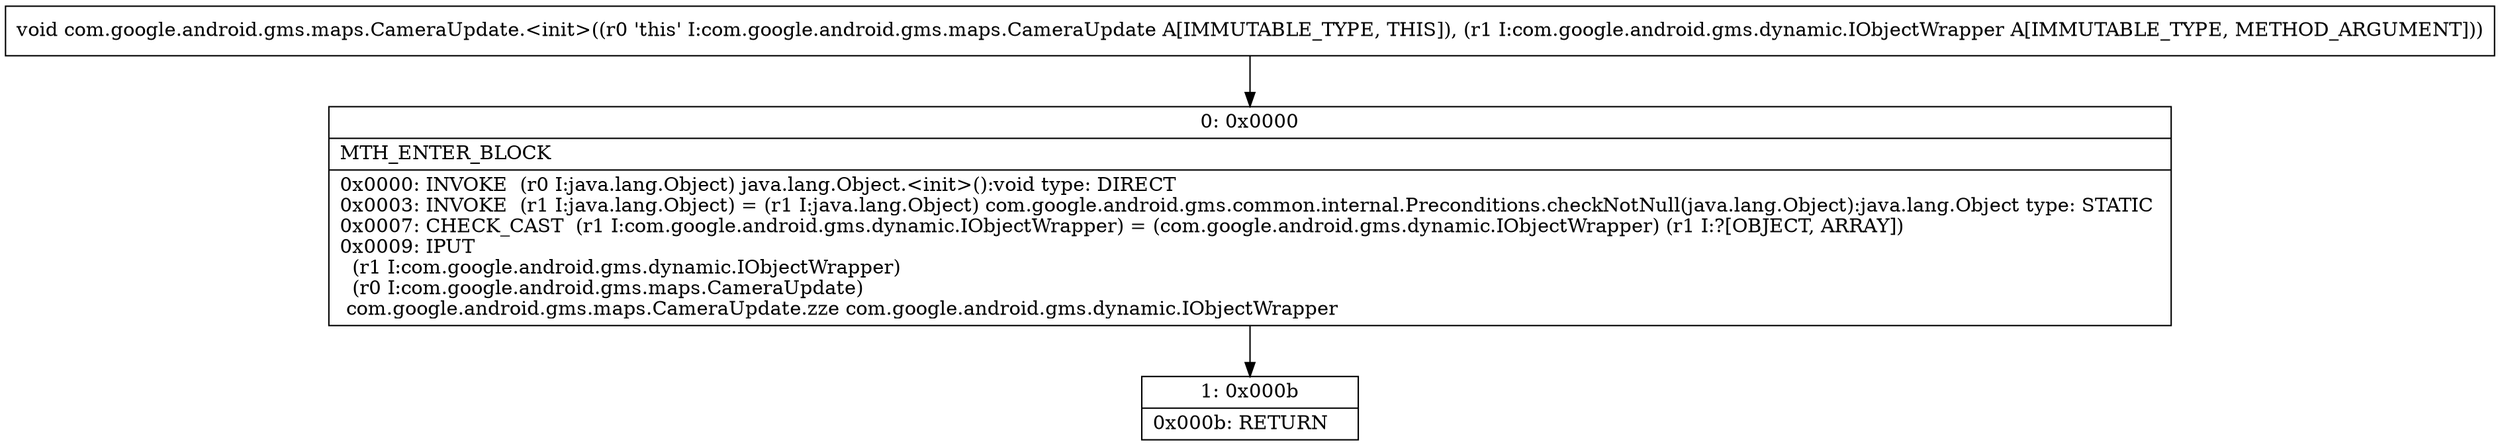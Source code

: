 digraph "CFG forcom.google.android.gms.maps.CameraUpdate.\<init\>(Lcom\/google\/android\/gms\/dynamic\/IObjectWrapper;)V" {
Node_0 [shape=record,label="{0\:\ 0x0000|MTH_ENTER_BLOCK\l|0x0000: INVOKE  (r0 I:java.lang.Object) java.lang.Object.\<init\>():void type: DIRECT \l0x0003: INVOKE  (r1 I:java.lang.Object) = (r1 I:java.lang.Object) com.google.android.gms.common.internal.Preconditions.checkNotNull(java.lang.Object):java.lang.Object type: STATIC \l0x0007: CHECK_CAST  (r1 I:com.google.android.gms.dynamic.IObjectWrapper) = (com.google.android.gms.dynamic.IObjectWrapper) (r1 I:?[OBJECT, ARRAY]) \l0x0009: IPUT  \l  (r1 I:com.google.android.gms.dynamic.IObjectWrapper)\l  (r0 I:com.google.android.gms.maps.CameraUpdate)\l com.google.android.gms.maps.CameraUpdate.zze com.google.android.gms.dynamic.IObjectWrapper \l}"];
Node_1 [shape=record,label="{1\:\ 0x000b|0x000b: RETURN   \l}"];
MethodNode[shape=record,label="{void com.google.android.gms.maps.CameraUpdate.\<init\>((r0 'this' I:com.google.android.gms.maps.CameraUpdate A[IMMUTABLE_TYPE, THIS]), (r1 I:com.google.android.gms.dynamic.IObjectWrapper A[IMMUTABLE_TYPE, METHOD_ARGUMENT])) }"];
MethodNode -> Node_0;
Node_0 -> Node_1;
}

